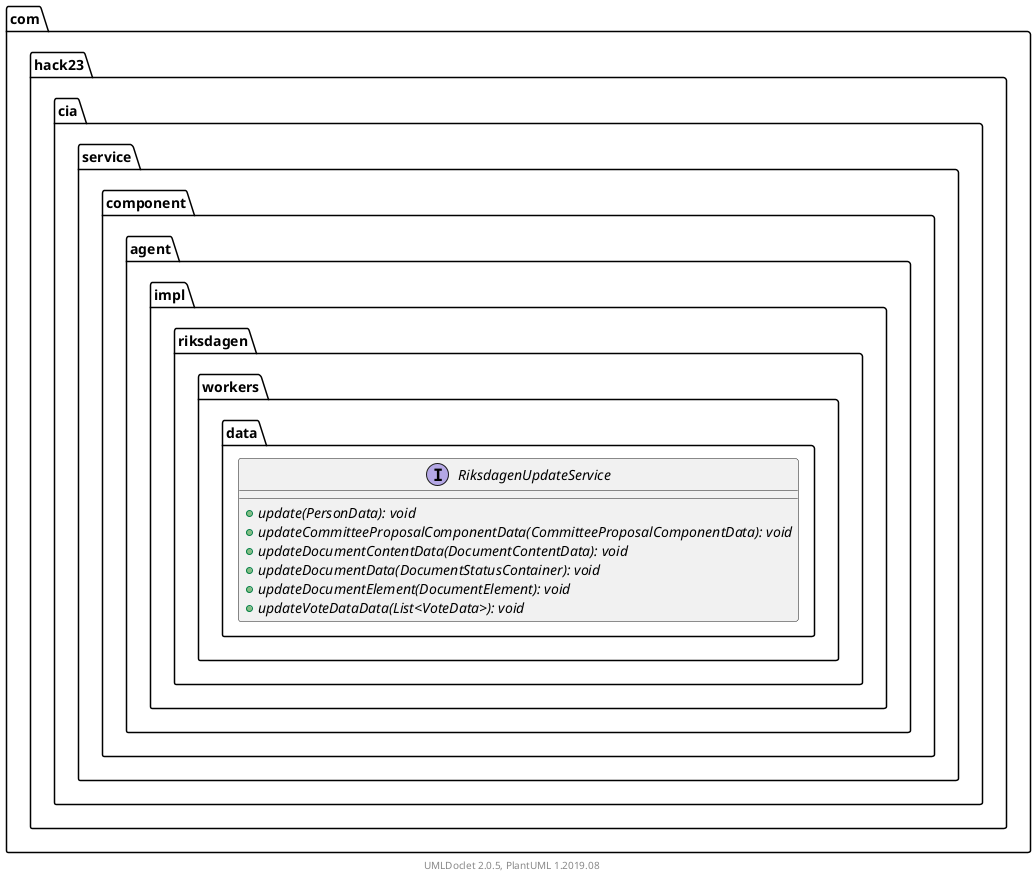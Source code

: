 @startuml
    namespace com.hack23.cia.service.component.agent.impl.riksdagen.workers.data {

        interface RiksdagenUpdateService [[RiksdagenUpdateService.html]] {
            {abstract} +update(PersonData): void
            {abstract} +updateCommitteeProposalComponentData(CommitteeProposalComponentData): void
            {abstract} +updateDocumentContentData(DocumentContentData): void
            {abstract} +updateDocumentData(DocumentStatusContainer): void
            {abstract} +updateDocumentElement(DocumentElement): void
            {abstract} +updateVoteDataData(List<VoteData>): void
        }

    }

    center footer UMLDoclet 2.0.5, PlantUML 1.2019.08
@enduml
